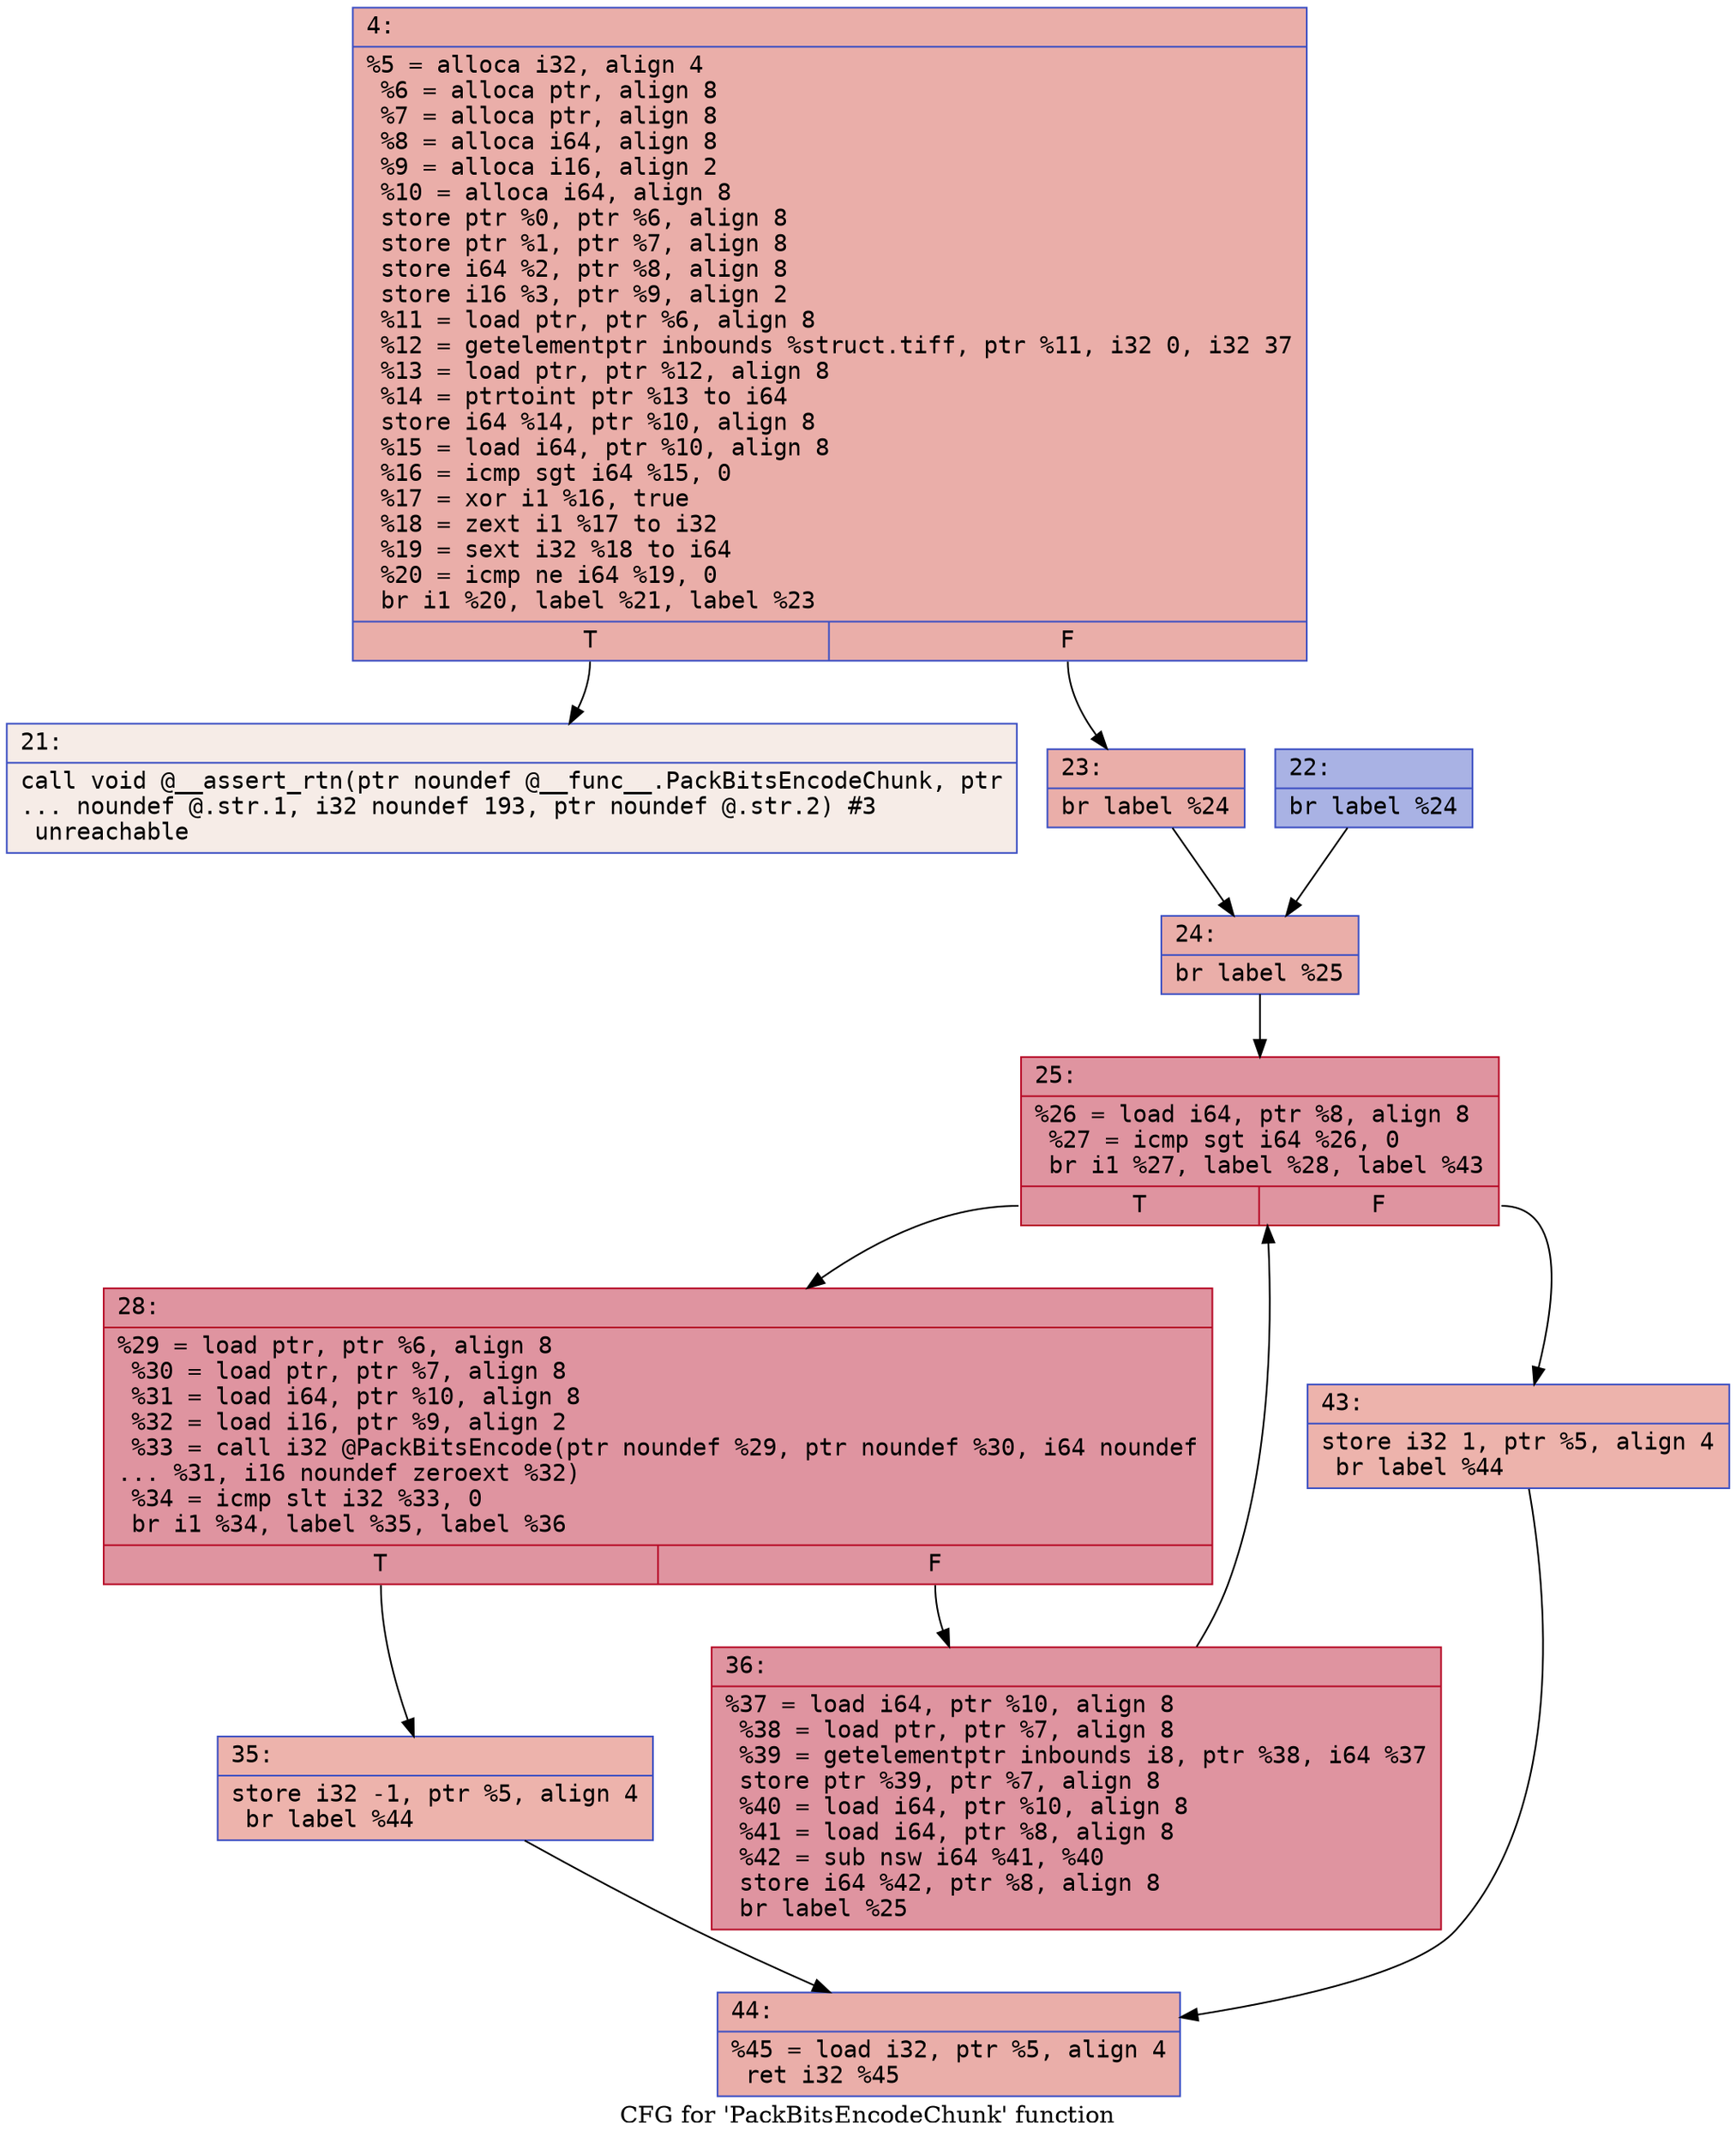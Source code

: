 digraph "CFG for 'PackBitsEncodeChunk' function" {
	label="CFG for 'PackBitsEncodeChunk' function";

	Node0x600003f73840 [shape=record,color="#3d50c3ff", style=filled, fillcolor="#d0473d70" fontname="Courier",label="{4:\l|  %5 = alloca i32, align 4\l  %6 = alloca ptr, align 8\l  %7 = alloca ptr, align 8\l  %8 = alloca i64, align 8\l  %9 = alloca i16, align 2\l  %10 = alloca i64, align 8\l  store ptr %0, ptr %6, align 8\l  store ptr %1, ptr %7, align 8\l  store i64 %2, ptr %8, align 8\l  store i16 %3, ptr %9, align 2\l  %11 = load ptr, ptr %6, align 8\l  %12 = getelementptr inbounds %struct.tiff, ptr %11, i32 0, i32 37\l  %13 = load ptr, ptr %12, align 8\l  %14 = ptrtoint ptr %13 to i64\l  store i64 %14, ptr %10, align 8\l  %15 = load i64, ptr %10, align 8\l  %16 = icmp sgt i64 %15, 0\l  %17 = xor i1 %16, true\l  %18 = zext i1 %17 to i32\l  %19 = sext i32 %18 to i64\l  %20 = icmp ne i64 %19, 0\l  br i1 %20, label %21, label %23\l|{<s0>T|<s1>F}}"];
	Node0x600003f73840:s0 -> Node0x600003f73890[tooltip="4 -> 21\nProbability 0.00%" ];
	Node0x600003f73840:s1 -> Node0x600003f73930[tooltip="4 -> 23\nProbability 100.00%" ];
	Node0x600003f73890 [shape=record,color="#3d50c3ff", style=filled, fillcolor="#ead5c970" fontname="Courier",label="{21:\l|  call void @__assert_rtn(ptr noundef @__func__.PackBitsEncodeChunk, ptr\l... noundef @.str.1, i32 noundef 193, ptr noundef @.str.2) #3\l  unreachable\l}"];
	Node0x600003f738e0 [shape=record,color="#3d50c3ff", style=filled, fillcolor="#3d50c370" fontname="Courier",label="{22:\l|  br label %24\l}"];
	Node0x600003f738e0 -> Node0x600003f73980[tooltip="22 -> 24\nProbability 100.00%" ];
	Node0x600003f73930 [shape=record,color="#3d50c3ff", style=filled, fillcolor="#d0473d70" fontname="Courier",label="{23:\l|  br label %24\l}"];
	Node0x600003f73930 -> Node0x600003f73980[tooltip="23 -> 24\nProbability 100.00%" ];
	Node0x600003f73980 [shape=record,color="#3d50c3ff", style=filled, fillcolor="#d0473d70" fontname="Courier",label="{24:\l|  br label %25\l}"];
	Node0x600003f73980 -> Node0x600003f739d0[tooltip="24 -> 25\nProbability 100.00%" ];
	Node0x600003f739d0 [shape=record,color="#b70d28ff", style=filled, fillcolor="#b70d2870" fontname="Courier",label="{25:\l|  %26 = load i64, ptr %8, align 8\l  %27 = icmp sgt i64 %26, 0\l  br i1 %27, label %28, label %43\l|{<s0>T|<s1>F}}"];
	Node0x600003f739d0:s0 -> Node0x600003f73a20[tooltip="25 -> 28\nProbability 96.88%" ];
	Node0x600003f739d0:s1 -> Node0x600003f73b10[tooltip="25 -> 43\nProbability 3.12%" ];
	Node0x600003f73a20 [shape=record,color="#b70d28ff", style=filled, fillcolor="#b70d2870" fontname="Courier",label="{28:\l|  %29 = load ptr, ptr %6, align 8\l  %30 = load ptr, ptr %7, align 8\l  %31 = load i64, ptr %10, align 8\l  %32 = load i16, ptr %9, align 2\l  %33 = call i32 @PackBitsEncode(ptr noundef %29, ptr noundef %30, i64 noundef\l... %31, i16 noundef zeroext %32)\l  %34 = icmp slt i32 %33, 0\l  br i1 %34, label %35, label %36\l|{<s0>T|<s1>F}}"];
	Node0x600003f73a20:s0 -> Node0x600003f73a70[tooltip="28 -> 35\nProbability 3.12%" ];
	Node0x600003f73a20:s1 -> Node0x600003f73ac0[tooltip="28 -> 36\nProbability 96.88%" ];
	Node0x600003f73a70 [shape=record,color="#3d50c3ff", style=filled, fillcolor="#d6524470" fontname="Courier",label="{35:\l|  store i32 -1, ptr %5, align 4\l  br label %44\l}"];
	Node0x600003f73a70 -> Node0x600003f73b60[tooltip="35 -> 44\nProbability 100.00%" ];
	Node0x600003f73ac0 [shape=record,color="#b70d28ff", style=filled, fillcolor="#b70d2870" fontname="Courier",label="{36:\l|  %37 = load i64, ptr %10, align 8\l  %38 = load ptr, ptr %7, align 8\l  %39 = getelementptr inbounds i8, ptr %38, i64 %37\l  store ptr %39, ptr %7, align 8\l  %40 = load i64, ptr %10, align 8\l  %41 = load i64, ptr %8, align 8\l  %42 = sub nsw i64 %41, %40\l  store i64 %42, ptr %8, align 8\l  br label %25\l}"];
	Node0x600003f73ac0 -> Node0x600003f739d0[tooltip="36 -> 25\nProbability 100.00%" ];
	Node0x600003f73b10 [shape=record,color="#3d50c3ff", style=filled, fillcolor="#d6524470" fontname="Courier",label="{43:\l|  store i32 1, ptr %5, align 4\l  br label %44\l}"];
	Node0x600003f73b10 -> Node0x600003f73b60[tooltip="43 -> 44\nProbability 100.00%" ];
	Node0x600003f73b60 [shape=record,color="#3d50c3ff", style=filled, fillcolor="#d0473d70" fontname="Courier",label="{44:\l|  %45 = load i32, ptr %5, align 4\l  ret i32 %45\l}"];
}
